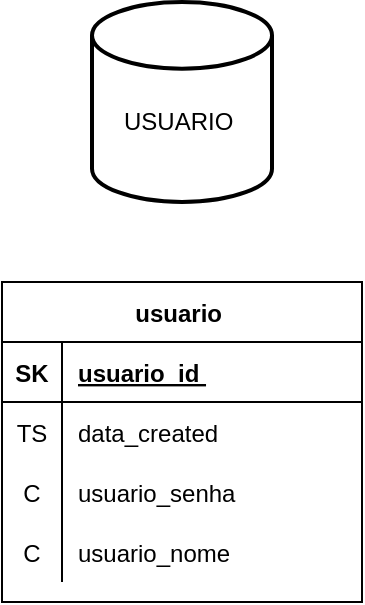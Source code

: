 <mxfile version="14.2.9" type="github"><diagram id="U7JpFmo1oy2DNbOxDX5Y" name="Page-1"><mxGraphModel dx="868" dy="450" grid="1" gridSize="10" guides="1" tooltips="1" connect="1" arrows="1" fold="1" page="1" pageScale="1" pageWidth="827" pageHeight="1169" math="0" shadow="0"><root><mxCell id="0"/><mxCell id="1" parent="0"/><mxCell id="LuGasxV0aIAK9WmVKRpR-1" value="" style="strokeWidth=2;html=1;shape=mxgraph.flowchart.database;whiteSpace=wrap;" vertex="1" parent="1"><mxGeometry x="70" y="90" width="90" height="100" as="geometry"/></mxCell><mxCell id="LuGasxV0aIAK9WmVKRpR-2" value="USUARIO&amp;nbsp;" style="text;html=1;strokeColor=none;fillColor=none;align=center;verticalAlign=middle;whiteSpace=wrap;rounded=0;" vertex="1" parent="1"><mxGeometry x="95" y="140" width="40" height="20" as="geometry"/></mxCell><mxCell id="LuGasxV0aIAK9WmVKRpR-3" value="usuario " style="shape=table;startSize=30;container=1;collapsible=1;childLayout=tableLayout;fixedRows=1;rowLines=0;fontStyle=1;align=center;resizeLast=1;" vertex="1" parent="1"><mxGeometry x="25" y="230" width="180" height="160" as="geometry"><mxRectangle x="25" y="230" width="80" height="30" as="alternateBounds"/></mxGeometry></mxCell><mxCell id="LuGasxV0aIAK9WmVKRpR-4" value="" style="shape=partialRectangle;collapsible=0;dropTarget=0;pointerEvents=0;fillColor=none;top=0;left=0;bottom=1;right=0;points=[[0,0.5],[1,0.5]];portConstraint=eastwest;" vertex="1" parent="LuGasxV0aIAK9WmVKRpR-3"><mxGeometry y="30" width="180" height="30" as="geometry"/></mxCell><mxCell id="LuGasxV0aIAK9WmVKRpR-5" value="SK" style="shape=partialRectangle;connectable=0;fillColor=none;top=0;left=0;bottom=0;right=0;fontStyle=1;overflow=hidden;" vertex="1" parent="LuGasxV0aIAK9WmVKRpR-4"><mxGeometry width="30" height="30" as="geometry"/></mxCell><mxCell id="LuGasxV0aIAK9WmVKRpR-6" value="usuario_id " style="shape=partialRectangle;connectable=0;fillColor=none;top=0;left=0;bottom=0;right=0;align=left;spacingLeft=6;fontStyle=5;overflow=hidden;" vertex="1" parent="LuGasxV0aIAK9WmVKRpR-4"><mxGeometry x="30" width="150" height="30" as="geometry"/></mxCell><mxCell id="LuGasxV0aIAK9WmVKRpR-7" value="" style="shape=partialRectangle;collapsible=0;dropTarget=0;pointerEvents=0;fillColor=none;top=0;left=0;bottom=0;right=0;points=[[0,0.5],[1,0.5]];portConstraint=eastwest;" vertex="1" parent="LuGasxV0aIAK9WmVKRpR-3"><mxGeometry y="60" width="180" height="30" as="geometry"/></mxCell><mxCell id="LuGasxV0aIAK9WmVKRpR-8" value="TS" style="shape=partialRectangle;connectable=0;fillColor=none;top=0;left=0;bottom=0;right=0;editable=1;overflow=hidden;" vertex="1" parent="LuGasxV0aIAK9WmVKRpR-7"><mxGeometry width="30" height="30" as="geometry"/></mxCell><mxCell id="LuGasxV0aIAK9WmVKRpR-9" value="data_created   " style="shape=partialRectangle;connectable=0;fillColor=none;top=0;left=0;bottom=0;right=0;align=left;spacingLeft=6;overflow=hidden;" vertex="1" parent="LuGasxV0aIAK9WmVKRpR-7"><mxGeometry x="30" width="150" height="30" as="geometry"/></mxCell><mxCell id="LuGasxV0aIAK9WmVKRpR-10" value="" style="shape=partialRectangle;collapsible=0;dropTarget=0;pointerEvents=0;fillColor=none;top=0;left=0;bottom=0;right=0;points=[[0,0.5],[1,0.5]];portConstraint=eastwest;" vertex="1" parent="LuGasxV0aIAK9WmVKRpR-3"><mxGeometry y="90" width="180" height="30" as="geometry"/></mxCell><mxCell id="LuGasxV0aIAK9WmVKRpR-11" value="C" style="shape=partialRectangle;connectable=0;fillColor=none;top=0;left=0;bottom=0;right=0;editable=1;overflow=hidden;" vertex="1" parent="LuGasxV0aIAK9WmVKRpR-10"><mxGeometry width="30" height="30" as="geometry"/></mxCell><mxCell id="LuGasxV0aIAK9WmVKRpR-12" value="usuario_senha" style="shape=partialRectangle;connectable=0;fillColor=none;top=0;left=0;bottom=0;right=0;align=left;spacingLeft=6;overflow=hidden;" vertex="1" parent="LuGasxV0aIAK9WmVKRpR-10"><mxGeometry x="30" width="150" height="30" as="geometry"/></mxCell><mxCell id="LuGasxV0aIAK9WmVKRpR-13" value="" style="shape=partialRectangle;collapsible=0;dropTarget=0;pointerEvents=0;fillColor=none;top=0;left=0;bottom=0;right=0;points=[[0,0.5],[1,0.5]];portConstraint=eastwest;" vertex="1" parent="LuGasxV0aIAK9WmVKRpR-3"><mxGeometry y="120" width="180" height="30" as="geometry"/></mxCell><mxCell id="LuGasxV0aIAK9WmVKRpR-14" value="C" style="shape=partialRectangle;connectable=0;fillColor=none;top=0;left=0;bottom=0;right=0;editable=1;overflow=hidden;" vertex="1" parent="LuGasxV0aIAK9WmVKRpR-13"><mxGeometry width="30" height="30" as="geometry"/></mxCell><mxCell id="LuGasxV0aIAK9WmVKRpR-15" value="usuario_nome " style="shape=partialRectangle;connectable=0;fillColor=none;top=0;left=0;bottom=0;right=0;align=left;spacingLeft=6;overflow=hidden;" vertex="1" parent="LuGasxV0aIAK9WmVKRpR-13"><mxGeometry x="30" width="150" height="30" as="geometry"/></mxCell></root></mxGraphModel></diagram></mxfile>